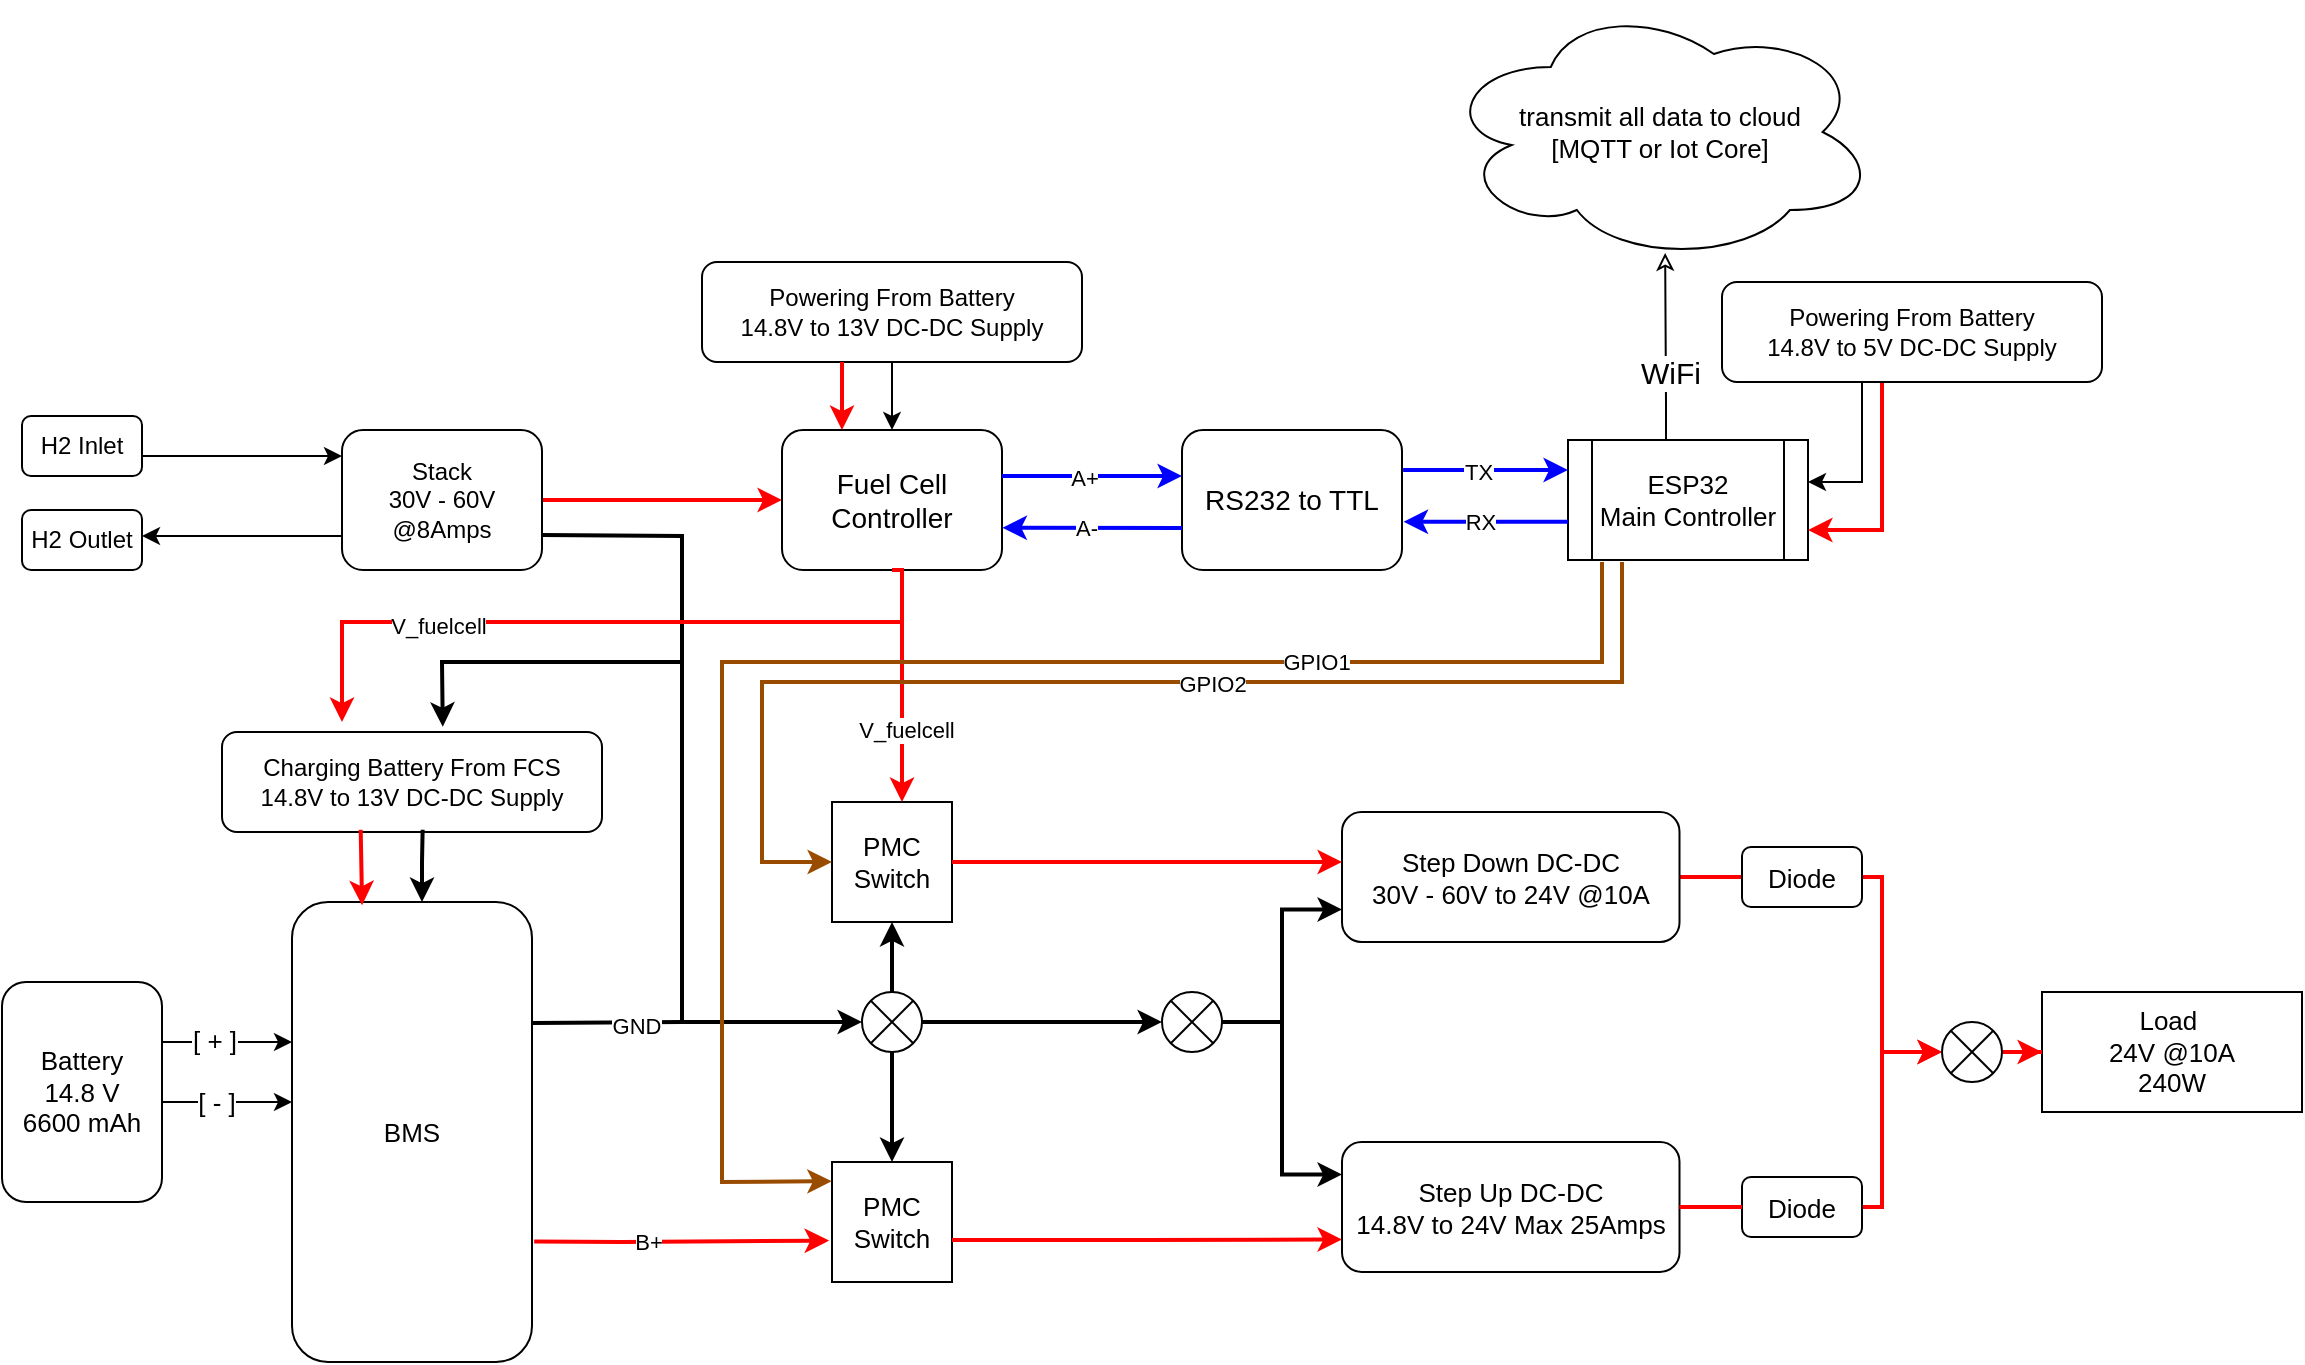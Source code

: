 <mxfile version="20.6.0" type="device"><diagram id="8FJFGHgAoVDBpsYPh-L9" name="Page-1"><mxGraphModel dx="1231" dy="428" grid="1" gridSize="10" guides="1" tooltips="1" connect="1" arrows="1" fold="1" page="1" pageScale="1" pageWidth="1169" pageHeight="827" math="0" shadow="0"><root><mxCell id="0"/><mxCell id="1" parent="0"/><mxCell id="MVoyRE29OniGHeyLSLzW-28" style="edgeStyle=orthogonalEdgeStyle;rounded=0;orthogonalLoop=1;jettySize=auto;html=1;" parent="1" source="MVoyRE29OniGHeyLSLzW-27" target="MVoyRE29OniGHeyLSLzW-1" edge="1"><mxGeometry relative="1" as="geometry"><Array as="points"><mxPoint x="159" y="287"/><mxPoint x="159" y="287"/></Array></mxGeometry></mxCell><mxCell id="MVoyRE29OniGHeyLSLzW-30" style="edgeStyle=orthogonalEdgeStyle;rounded=0;orthogonalLoop=1;jettySize=auto;html=1;" parent="1" source="MVoyRE29OniGHeyLSLzW-1" target="MVoyRE29OniGHeyLSLzW-29" edge="1"><mxGeometry relative="1" as="geometry"><Array as="points"><mxPoint x="139" y="327"/><mxPoint x="139" y="327"/></Array></mxGeometry></mxCell><mxCell id="IZ3xWXofkNHuj8Nbwh-R-5" style="edgeStyle=orthogonalEdgeStyle;rounded=0;orthogonalLoop=1;jettySize=auto;html=1;entryX=0;entryY=0.5;entryDx=0;entryDy=0;endArrow=classic;endFill=1;strokeColor=#FF0000;strokeWidth=2;" parent="1" source="MVoyRE29OniGHeyLSLzW-1" target="MVoyRE29OniGHeyLSLzW-38" edge="1"><mxGeometry relative="1" as="geometry"/></mxCell><mxCell id="MVoyRE29OniGHeyLSLzW-1" value="Stack&lt;br&gt;30V - 60V @8Amps" style="rounded=1;whiteSpace=wrap;html=1;" parent="1" vertex="1"><mxGeometry x="189" y="274" width="100" height="70" as="geometry"/></mxCell><mxCell id="MVoyRE29OniGHeyLSLzW-27" value="H2 Inlet" style="rounded=1;whiteSpace=wrap;html=1;" parent="1" vertex="1"><mxGeometry x="29" y="267" width="60" height="30" as="geometry"/></mxCell><mxCell id="MVoyRE29OniGHeyLSLzW-29" value="H2 Outlet" style="rounded=1;whiteSpace=wrap;html=1;" parent="1" vertex="1"><mxGeometry x="29" y="314" width="60" height="30" as="geometry"/></mxCell><mxCell id="IZ3xWXofkNHuj8Nbwh-R-4" value="" style="edgeStyle=orthogonalEdgeStyle;rounded=0;orthogonalLoop=1;jettySize=auto;html=1;endArrow=classic;endFill=1;strokeColor=#000000;" parent="1" source="MVoyRE29OniGHeyLSLzW-31" target="MVoyRE29OniGHeyLSLzW-38" edge="1"><mxGeometry relative="1" as="geometry"/></mxCell><mxCell id="MVoyRE29OniGHeyLSLzW-31" value="Powering From Battery&lt;br&gt;14.8V to 13V DC-DC Supply" style="rounded=1;whiteSpace=wrap;html=1;" parent="1" vertex="1"><mxGeometry x="369" y="190" width="190" height="50" as="geometry"/></mxCell><mxCell id="MVoyRE29OniGHeyLSLzW-38" value="Fuel Cell Controller" style="rounded=1;whiteSpace=wrap;html=1;fontSize=14;" parent="1" vertex="1"><mxGeometry x="409" y="274" width="110" height="70" as="geometry"/></mxCell><mxCell id="-KIWpVMZE5VR5VvV41lW-10" value="" style="edgeStyle=orthogonalEdgeStyle;rounded=0;orthogonalLoop=1;jettySize=auto;html=1;fontSize=13;" parent="1" source="-KIWpVMZE5VR5VvV41lW-6" target="-KIWpVMZE5VR5VvV41lW-9" edge="1"><mxGeometry relative="1" as="geometry"><Array as="points"><mxPoint x="139" y="580"/><mxPoint x="139" y="580"/></Array></mxGeometry></mxCell><mxCell id="-KIWpVMZE5VR5VvV41lW-11" value="[ + ]" style="edgeLabel;html=1;align=center;verticalAlign=middle;resizable=0;points=[];fontSize=13;" parent="-KIWpVMZE5VR5VvV41lW-10" vertex="1" connectable="0"><mxGeometry x="-0.197" y="1" relative="1" as="geometry"><mxPoint as="offset"/></mxGeometry></mxCell><mxCell id="-KIWpVMZE5VR5VvV41lW-12" style="edgeStyle=orthogonalEdgeStyle;rounded=0;orthogonalLoop=1;jettySize=auto;html=1;fontSize=13;" parent="1" source="-KIWpVMZE5VR5VvV41lW-6" target="-KIWpVMZE5VR5VvV41lW-9" edge="1"><mxGeometry relative="1" as="geometry"><mxPoint x="189" y="535" as="targetPoint"/><Array as="points"><mxPoint x="149" y="610"/><mxPoint x="149" y="610"/></Array></mxGeometry></mxCell><mxCell id="-KIWpVMZE5VR5VvV41lW-13" value="[ - ]" style="edgeLabel;html=1;align=center;verticalAlign=middle;resizable=0;points=[];fontSize=13;" parent="-KIWpVMZE5VR5VvV41lW-12" vertex="1" connectable="0"><mxGeometry x="-0.254" relative="1" as="geometry"><mxPoint x="3" as="offset"/></mxGeometry></mxCell><mxCell id="-KIWpVMZE5VR5VvV41lW-6" value="Battery&lt;br&gt;14.8 V&lt;br&gt;6600 mAh" style="rounded=1;whiteSpace=wrap;html=1;fontSize=13;" parent="1" vertex="1"><mxGeometry x="19" y="550" width="80" height="110" as="geometry"/></mxCell><mxCell id="-KIWpVMZE5VR5VvV41lW-9" value="BMS" style="rounded=1;whiteSpace=wrap;html=1;fontSize=13;" parent="1" vertex="1"><mxGeometry x="164" y="510" width="120" height="230" as="geometry"/></mxCell><mxCell id="-KIWpVMZE5VR5VvV41lW-14" value="PMC&lt;br&gt;Switch" style="whiteSpace=wrap;html=1;fontSize=13;" parent="1" vertex="1"><mxGeometry x="434" y="460" width="60" height="60" as="geometry"/></mxCell><mxCell id="-KIWpVMZE5VR5VvV41lW-16" value="Load&amp;nbsp;&lt;br&gt;24V @10A&lt;br&gt;240W" style="whiteSpace=wrap;html=1;fontSize=13;" parent="1" vertex="1"><mxGeometry x="1039" y="555" width="130" height="60" as="geometry"/></mxCell><mxCell id="-KIWpVMZE5VR5VvV41lW-18" value="PMC&lt;br&gt;Switch" style="whiteSpace=wrap;html=1;fontSize=13;" parent="1" vertex="1"><mxGeometry x="434" y="640" width="60" height="60" as="geometry"/></mxCell><mxCell id="u0ssO8TkSCwSGiPrqr5i-16" style="edgeStyle=orthogonalEdgeStyle;rounded=0;orthogonalLoop=1;jettySize=auto;html=1;entryX=0;entryY=0.5;entryDx=0;entryDy=0;entryPerimeter=0;strokeColor=#FF0000;strokeWidth=2;" edge="1" parent="1" source="-KIWpVMZE5VR5VvV41lW-21" target="u0ssO8TkSCwSGiPrqr5i-14"><mxGeometry relative="1" as="geometry"><Array as="points"><mxPoint x="959" y="498"/><mxPoint x="959" y="585"/></Array></mxGeometry></mxCell><mxCell id="-KIWpVMZE5VR5VvV41lW-21" value="Step Down DC-DC&lt;br&gt;30V - 60V to 24V @10A" style="rounded=1;whiteSpace=wrap;html=1;fontSize=13;" parent="1" vertex="1"><mxGeometry x="689" y="465" width="168.75" height="65" as="geometry"/></mxCell><mxCell id="-KIWpVMZE5VR5VvV41lW-52" style="edgeStyle=orthogonalEdgeStyle;rounded=0;orthogonalLoop=1;jettySize=auto;html=1;entryX=0.513;entryY=0.965;entryDx=0;entryDy=0;entryPerimeter=0;fontSize=13;endArrow=classic;endFill=0;" parent="1" source="-KIWpVMZE5VR5VvV41lW-40" target="-KIWpVMZE5VR5VvV41lW-51" edge="1"><mxGeometry relative="1" as="geometry"><Array as="points"><mxPoint x="851" y="260"/><mxPoint x="851" y="260"/></Array></mxGeometry></mxCell><mxCell id="-KIWpVMZE5VR5VvV41lW-53" value="&lt;font style=&quot;font-size: 15px;&quot;&gt;WiFi&lt;/font&gt;" style="edgeLabel;html=1;align=center;verticalAlign=middle;resizable=0;points=[];fontSize=13;" parent="-KIWpVMZE5VR5VvV41lW-52" vertex="1" connectable="0"><mxGeometry x="-0.261" y="-2" relative="1" as="geometry"><mxPoint as="offset"/></mxGeometry></mxCell><mxCell id="DMloignzVliYSpO8fLt_-2" value="" style="edgeStyle=orthogonalEdgeStyle;rounded=0;orthogonalLoop=1;jettySize=auto;html=1;" parent="1" target="-KIWpVMZE5VR5VvV41lW-40" edge="1"><mxGeometry relative="1" as="geometry"><mxPoint x="970.75" y="249.0" as="sourcePoint"/><Array as="points"><mxPoint x="949" y="249"/><mxPoint x="949" y="300"/></Array></mxGeometry></mxCell><mxCell id="-KIWpVMZE5VR5VvV41lW-40" value="ESP32&lt;br&gt;Main Controller" style="shape=process;whiteSpace=wrap;html=1;backgroundOutline=1;fontSize=13;" parent="1" vertex="1"><mxGeometry x="802" y="279" width="120" height="60" as="geometry"/></mxCell><mxCell id="-KIWpVMZE5VR5VvV41lW-44" value="RS232 to TTL" style="rounded=1;whiteSpace=wrap;html=1;fontSize=14;" parent="1" vertex="1"><mxGeometry x="609" y="274" width="110" height="70" as="geometry"/></mxCell><mxCell id="-KIWpVMZE5VR5VvV41lW-51" value="transmit all data to cloud&lt;br&gt;[MQTT or Iot Core]" style="ellipse;shape=cloud;whiteSpace=wrap;html=1;fontSize=13;" parent="1" vertex="1"><mxGeometry x="739" y="60" width="217.5" height="130" as="geometry"/></mxCell><mxCell id="IZ3xWXofkNHuj8Nbwh-R-7" value="" style="endArrow=classic;html=1;rounded=0;strokeColor=#FF0000;strokeWidth=2;" parent="1" edge="1"><mxGeometry width="50" height="50" relative="1" as="geometry"><mxPoint x="439" y="240" as="sourcePoint"/><mxPoint x="439" y="274" as="targetPoint"/></mxGeometry></mxCell><mxCell id="IZ3xWXofkNHuj8Nbwh-R-8" value="" style="endArrow=classic;html=1;rounded=0;strokeColor=#FF0000;strokeWidth=2;exitX=1.009;exitY=0.738;exitDx=0;exitDy=0;exitPerimeter=0;entryX=-0.024;entryY=0.655;entryDx=0;entryDy=0;entryPerimeter=0;" parent="1" source="-KIWpVMZE5VR5VvV41lW-9" target="-KIWpVMZE5VR5VvV41lW-18" edge="1"><mxGeometry width="50" height="50" relative="1" as="geometry"><mxPoint x="619" y="560" as="sourcePoint"/><mxPoint x="669" y="510" as="targetPoint"/><Array as="points"><mxPoint x="329" y="680"/></Array></mxGeometry></mxCell><mxCell id="IZ3xWXofkNHuj8Nbwh-R-36" value="B+" style="edgeLabel;html=1;align=center;verticalAlign=middle;resizable=0;points=[];" parent="IZ3xWXofkNHuj8Nbwh-R-8" vertex="1" connectable="0"><mxGeometry x="0.063" y="-2" relative="1" as="geometry"><mxPoint x="-22" y="-2" as="offset"/></mxGeometry></mxCell><mxCell id="IZ3xWXofkNHuj8Nbwh-R-10" value="" style="endArrow=classic;html=1;rounded=0;strokeColor=#0000FF;strokeWidth=2;entryX=0;entryY=0.25;entryDx=0;entryDy=0;exitX=1.005;exitY=0.286;exitDx=0;exitDy=0;exitPerimeter=0;" parent="1" source="-KIWpVMZE5VR5VvV41lW-44" target="-KIWpVMZE5VR5VvV41lW-40" edge="1"><mxGeometry width="50" height="50" relative="1" as="geometry"><mxPoint x="649" y="410" as="sourcePoint"/><mxPoint x="699" y="360" as="targetPoint"/></mxGeometry></mxCell><mxCell id="IZ3xWXofkNHuj8Nbwh-R-12" value="TX" style="edgeLabel;html=1;align=center;verticalAlign=middle;resizable=0;points=[];" parent="IZ3xWXofkNHuj8Nbwh-R-10" vertex="1" connectable="0"><mxGeometry x="-0.09" y="-1" relative="1" as="geometry"><mxPoint as="offset"/></mxGeometry></mxCell><mxCell id="IZ3xWXofkNHuj8Nbwh-R-11" value="" style="endArrow=classic;html=1;rounded=0;strokeColor=#0000FF;strokeWidth=2;entryX=1.007;entryY=0.655;entryDx=0;entryDy=0;entryPerimeter=0;exitX=0;exitY=0.681;exitDx=0;exitDy=0;exitPerimeter=0;" parent="1" source="-KIWpVMZE5VR5VvV41lW-40" target="-KIWpVMZE5VR5VvV41lW-44" edge="1"><mxGeometry width="50" height="50" relative="1" as="geometry"><mxPoint x="799" y="320" as="sourcePoint"/><mxPoint x="789" y="290" as="targetPoint"/></mxGeometry></mxCell><mxCell id="IZ3xWXofkNHuj8Nbwh-R-13" value="RX" style="edgeLabel;html=1;align=center;verticalAlign=middle;resizable=0;points=[];" parent="IZ3xWXofkNHuj8Nbwh-R-11" vertex="1" connectable="0"><mxGeometry x="0.19" relative="1" as="geometry"><mxPoint x="5" as="offset"/></mxGeometry></mxCell><mxCell id="IZ3xWXofkNHuj8Nbwh-R-14" value="" style="endArrow=classic;html=1;rounded=0;strokeColor=#0000FF;strokeWidth=2;exitX=1.005;exitY=0.286;exitDx=0;exitDy=0;exitPerimeter=0;" parent="1" edge="1"><mxGeometry width="50" height="50" relative="1" as="geometry"><mxPoint x="519" y="297.02" as="sourcePoint"/><mxPoint x="609" y="297" as="targetPoint"/></mxGeometry></mxCell><mxCell id="IZ3xWXofkNHuj8Nbwh-R-15" value="A+" style="edgeLabel;html=1;align=center;verticalAlign=middle;resizable=0;points=[];" parent="IZ3xWXofkNHuj8Nbwh-R-14" vertex="1" connectable="0"><mxGeometry x="-0.09" y="-1" relative="1" as="geometry"><mxPoint as="offset"/></mxGeometry></mxCell><mxCell id="IZ3xWXofkNHuj8Nbwh-R-16" value="" style="endArrow=classic;html=1;rounded=0;strokeColor=#0000FF;strokeWidth=2;entryX=1.007;entryY=0.655;entryDx=0;entryDy=0;entryPerimeter=0;" parent="1" edge="1"><mxGeometry width="50" height="50" relative="1" as="geometry"><mxPoint x="609" y="323" as="sourcePoint"/><mxPoint x="519.22" y="322.85" as="targetPoint"/></mxGeometry></mxCell><mxCell id="IZ3xWXofkNHuj8Nbwh-R-17" value="A-" style="edgeLabel;html=1;align=center;verticalAlign=middle;resizable=0;points=[];" parent="IZ3xWXofkNHuj8Nbwh-R-16" vertex="1" connectable="0"><mxGeometry x="0.19" relative="1" as="geometry"><mxPoint x="5" as="offset"/></mxGeometry></mxCell><mxCell id="IZ3xWXofkNHuj8Nbwh-R-18" style="edgeStyle=orthogonalEdgeStyle;rounded=0;orthogonalLoop=1;jettySize=auto;html=1;endArrow=classic;endFill=1;strokeColor=#FF0000;strokeWidth=2;exitX=0.5;exitY=1;exitDx=0;exitDy=0;" parent="1" source="MVoyRE29OniGHeyLSLzW-38" edge="1"><mxGeometry relative="1" as="geometry"><mxPoint x="299" y="319" as="sourcePoint"/><mxPoint x="469" y="460" as="targetPoint"/><Array as="points"><mxPoint x="469" y="344"/><mxPoint x="469" y="460"/></Array></mxGeometry></mxCell><mxCell id="IZ3xWXofkNHuj8Nbwh-R-38" value="V_fuelcell" style="edgeLabel;html=1;align=center;verticalAlign=middle;resizable=0;points=[];" parent="IZ3xWXofkNHuj8Nbwh-R-18" vertex="1" connectable="0"><mxGeometry x="0.405" y="2" relative="1" as="geometry"><mxPoint as="offset"/></mxGeometry></mxCell><mxCell id="IZ3xWXofkNHuj8Nbwh-R-19" value="" style="endArrow=classic;html=1;rounded=0;strokeColor=#000000;strokeWidth=2;exitX=1;exitY=0.75;exitDx=0;exitDy=0;entryX=0;entryY=0.5;entryDx=0;entryDy=0;entryPerimeter=0;" parent="1" source="MVoyRE29OniGHeyLSLzW-1" target="IZ3xWXofkNHuj8Nbwh-R-20" edge="1"><mxGeometry width="50" height="50" relative="1" as="geometry"><mxPoint x="539" y="550" as="sourcePoint"/><mxPoint x="589" y="500" as="targetPoint"/><Array as="points"><mxPoint x="359" y="327"/><mxPoint x="359" y="570"/><mxPoint x="409" y="570"/></Array></mxGeometry></mxCell><mxCell id="IZ3xWXofkNHuj8Nbwh-R-20" value="" style="verticalLabelPosition=bottom;verticalAlign=top;html=1;shape=mxgraph.flowchart.or;" parent="1" vertex="1"><mxGeometry x="449" y="555" width="30" height="30" as="geometry"/></mxCell><mxCell id="IZ3xWXofkNHuj8Nbwh-R-22" value="" style="endArrow=none;html=1;rounded=0;strokeColor=#000000;strokeWidth=2;exitX=1.003;exitY=0.263;exitDx=0;exitDy=0;exitPerimeter=0;endFill=0;" parent="1" source="-KIWpVMZE5VR5VvV41lW-9" edge="1"><mxGeometry width="50" height="50" relative="1" as="geometry"><mxPoint x="299.12" y="577.62" as="sourcePoint"/><mxPoint x="359" y="570" as="targetPoint"/></mxGeometry></mxCell><mxCell id="IZ3xWXofkNHuj8Nbwh-R-37" value="GND" style="edgeLabel;html=1;align=center;verticalAlign=middle;resizable=0;points=[];" parent="IZ3xWXofkNHuj8Nbwh-R-22" vertex="1" connectable="0"><mxGeometry x="0.379" y="-2" relative="1" as="geometry"><mxPoint as="offset"/></mxGeometry></mxCell><mxCell id="IZ3xWXofkNHuj8Nbwh-R-23" value="" style="endArrow=classic;html=1;rounded=0;strokeColor=#000000;strokeWidth=2;exitX=0.5;exitY=0;exitDx=0;exitDy=0;exitPerimeter=0;entryX=0.5;entryY=1;entryDx=0;entryDy=0;" parent="1" source="IZ3xWXofkNHuj8Nbwh-R-20" target="-KIWpVMZE5VR5VvV41lW-14" edge="1"><mxGeometry width="50" height="50" relative="1" as="geometry"><mxPoint x="499" y="560" as="sourcePoint"/><mxPoint x="549" y="510" as="targetPoint"/></mxGeometry></mxCell><mxCell id="IZ3xWXofkNHuj8Nbwh-R-24" value="" style="endArrow=classic;html=1;rounded=0;strokeColor=#000000;strokeWidth=2;exitX=0.5;exitY=1;exitDx=0;exitDy=0;exitPerimeter=0;entryX=0.5;entryY=0;entryDx=0;entryDy=0;" parent="1" source="IZ3xWXofkNHuj8Nbwh-R-20" target="-KIWpVMZE5VR5VvV41lW-18" edge="1"><mxGeometry width="50" height="50" relative="1" as="geometry"><mxPoint x="499" y="640" as="sourcePoint"/><mxPoint x="549" y="590" as="targetPoint"/></mxGeometry></mxCell><mxCell id="IZ3xWXofkNHuj8Nbwh-R-25" style="edgeStyle=orthogonalEdgeStyle;rounded=0;orthogonalLoop=1;jettySize=auto;html=1;endArrow=classic;endFill=1;strokeColor=#FF0000;strokeWidth=2;" parent="1" source="-KIWpVMZE5VR5VvV41lW-14" edge="1"><mxGeometry relative="1" as="geometry"><mxPoint x="474" y="354" as="sourcePoint"/><mxPoint x="689" y="490" as="targetPoint"/><Array as="points"><mxPoint x="689" y="490"/></Array></mxGeometry></mxCell><mxCell id="IZ3xWXofkNHuj8Nbwh-R-26" style="edgeStyle=orthogonalEdgeStyle;rounded=0;orthogonalLoop=1;jettySize=auto;html=1;endArrow=classic;endFill=1;strokeColor=#FF0000;strokeWidth=2;entryX=0;entryY=0.75;entryDx=0;entryDy=0;" parent="1" source="-KIWpVMZE5VR5VvV41lW-18" edge="1" target="u0ssO8TkSCwSGiPrqr5i-8"><mxGeometry relative="1" as="geometry"><mxPoint x="504" y="500" as="sourcePoint"/><mxPoint x="659" y="662" as="targetPoint"/><Array as="points"><mxPoint x="589" y="679"/><mxPoint x="589" y="679"/></Array></mxGeometry></mxCell><mxCell id="IZ3xWXofkNHuj8Nbwh-R-31" value="" style="endArrow=classic;html=1;rounded=0;strokeColor=#000000;strokeWidth=2;exitX=1;exitY=0.5;exitDx=0;exitDy=0;exitPerimeter=0;" parent="1" source="IZ3xWXofkNHuj8Nbwh-R-20" edge="1"><mxGeometry width="50" height="50" relative="1" as="geometry"><mxPoint x="669" y="650" as="sourcePoint"/><mxPoint x="599" y="570" as="targetPoint"/><Array as="points"><mxPoint x="569" y="570"/></Array></mxGeometry></mxCell><mxCell id="IZ3xWXofkNHuj8Nbwh-R-32" value="" style="endArrow=classic;html=1;rounded=0;strokeColor=#994C00;strokeWidth=2;entryX=0;entryY=0.5;entryDx=0;entryDy=0;" parent="1" target="-KIWpVMZE5VR5VvV41lW-14" edge="1"><mxGeometry width="50" height="50" relative="1" as="geometry"><mxPoint x="829" y="340" as="sourcePoint"/><mxPoint x="629" y="520" as="targetPoint"/><Array as="points"><mxPoint x="829" y="400"/><mxPoint x="399" y="400"/><mxPoint x="399" y="490"/></Array></mxGeometry></mxCell><mxCell id="IZ3xWXofkNHuj8Nbwh-R-35" value="GPIO2" style="edgeLabel;html=1;align=center;verticalAlign=middle;resizable=0;points=[];" parent="IZ3xWXofkNHuj8Nbwh-R-32" vertex="1" connectable="0"><mxGeometry x="-0.138" y="1" relative="1" as="geometry"><mxPoint as="offset"/></mxGeometry></mxCell><mxCell id="IZ3xWXofkNHuj8Nbwh-R-33" value="" style="endArrow=classic;html=1;rounded=0;strokeColor=#994C00;strokeWidth=2;entryX=-0.002;entryY=0.16;entryDx=0;entryDy=0;entryPerimeter=0;" parent="1" target="-KIWpVMZE5VR5VvV41lW-18" edge="1"><mxGeometry width="50" height="50" relative="1" as="geometry"><mxPoint x="819" y="340" as="sourcePoint"/><mxPoint x="429" y="650" as="targetPoint"/><Array as="points"><mxPoint x="819" y="390"/><mxPoint x="379" y="390"/><mxPoint x="379" y="650"/></Array></mxGeometry></mxCell><mxCell id="IZ3xWXofkNHuj8Nbwh-R-34" value="GPIO1" style="edgeLabel;html=1;align=center;verticalAlign=middle;resizable=0;points=[];" parent="IZ3xWXofkNHuj8Nbwh-R-33" vertex="1" connectable="0"><mxGeometry x="-0.521" relative="1" as="geometry"><mxPoint as="offset"/></mxGeometry></mxCell><mxCell id="u0ssO8TkSCwSGiPrqr5i-1" value="Charging Battery From FCS&lt;br&gt;14.8V to 13V DC-DC Supply" style="rounded=1;whiteSpace=wrap;html=1;" vertex="1" parent="1"><mxGeometry x="129" y="425" width="190" height="50" as="geometry"/></mxCell><mxCell id="u0ssO8TkSCwSGiPrqr5i-2" style="edgeStyle=orthogonalEdgeStyle;rounded=0;orthogonalLoop=1;jettySize=auto;html=1;endArrow=classic;endFill=1;strokeColor=#FF0000;strokeWidth=2;" edge="1" parent="1"><mxGeometry relative="1" as="geometry"><mxPoint x="469" y="370" as="sourcePoint"/><mxPoint x="189" y="420" as="targetPoint"/><Array as="points"><mxPoint x="189" y="370"/></Array></mxGeometry></mxCell><mxCell id="u0ssO8TkSCwSGiPrqr5i-3" value="V_fuelcell" style="edgeLabel;html=1;align=center;verticalAlign=middle;resizable=0;points=[];" vertex="1" connectable="0" parent="u0ssO8TkSCwSGiPrqr5i-2"><mxGeometry x="0.405" y="2" relative="1" as="geometry"><mxPoint as="offset"/></mxGeometry></mxCell><mxCell id="u0ssO8TkSCwSGiPrqr5i-4" value="" style="endArrow=classic;html=1;rounded=0;entryX=0.581;entryY=-0.053;entryDx=0;entryDy=0;entryPerimeter=0;strokeWidth=2;" edge="1" parent="1" target="u0ssO8TkSCwSGiPrqr5i-1"><mxGeometry width="50" height="50" relative="1" as="geometry"><mxPoint x="359" y="390" as="sourcePoint"/><mxPoint x="239" y="390" as="targetPoint"/><Array as="points"><mxPoint x="239" y="390"/></Array></mxGeometry></mxCell><mxCell id="u0ssO8TkSCwSGiPrqr5i-5" value="" style="endArrow=classic;html=1;rounded=0;strokeWidth=2;exitX=0.528;exitY=0.977;exitDx=0;exitDy=0;exitPerimeter=0;" edge="1" parent="1" source="u0ssO8TkSCwSGiPrqr5i-1"><mxGeometry width="50" height="50" relative="1" as="geometry"><mxPoint x="229" y="480" as="sourcePoint"/><mxPoint x="229" y="510" as="targetPoint"/><Array as="points"><mxPoint x="229" y="490"/></Array></mxGeometry></mxCell><mxCell id="u0ssO8TkSCwSGiPrqr5i-6" value="" style="endArrow=classic;html=1;rounded=0;strokeWidth=2;exitX=0.365;exitY=0.977;exitDx=0;exitDy=0;exitPerimeter=0;entryX=0.292;entryY=0.007;entryDx=0;entryDy=0;entryPerimeter=0;strokeColor=#FF0000;" edge="1" parent="1" source="u0ssO8TkSCwSGiPrqr5i-1" target="-KIWpVMZE5VR5VvV41lW-9"><mxGeometry width="50" height="50" relative="1" as="geometry"><mxPoint x="169" y="530" as="sourcePoint"/><mxPoint x="219" y="480" as="targetPoint"/></mxGeometry></mxCell><mxCell id="u0ssO8TkSCwSGiPrqr5i-17" style="edgeStyle=orthogonalEdgeStyle;rounded=0;orthogonalLoop=1;jettySize=auto;html=1;entryX=0;entryY=0.5;entryDx=0;entryDy=0;entryPerimeter=0;strokeColor=#FF0000;strokeWidth=2;startArrow=none;" edge="1" parent="1" source="u0ssO8TkSCwSGiPrqr5i-19" target="u0ssO8TkSCwSGiPrqr5i-14"><mxGeometry relative="1" as="geometry"><Array as="points"><mxPoint x="959" y="662"/><mxPoint x="959" y="585"/></Array></mxGeometry></mxCell><mxCell id="u0ssO8TkSCwSGiPrqr5i-8" value="Step Up DC-DC&lt;br&gt;14.8V to 24V Max 25Amps" style="rounded=1;whiteSpace=wrap;html=1;fontSize=13;" vertex="1" parent="1"><mxGeometry x="689" y="630" width="168.75" height="65" as="geometry"/></mxCell><mxCell id="u0ssO8TkSCwSGiPrqr5i-12" style="edgeStyle=orthogonalEdgeStyle;rounded=0;orthogonalLoop=1;jettySize=auto;html=1;entryX=0;entryY=0.75;entryDx=0;entryDy=0;strokeColor=#000000;strokeWidth=2;" edge="1" parent="1" source="u0ssO8TkSCwSGiPrqr5i-11" target="-KIWpVMZE5VR5VvV41lW-21"><mxGeometry relative="1" as="geometry"/></mxCell><mxCell id="u0ssO8TkSCwSGiPrqr5i-13" style="edgeStyle=orthogonalEdgeStyle;rounded=0;orthogonalLoop=1;jettySize=auto;html=1;entryX=0;entryY=0.25;entryDx=0;entryDy=0;strokeColor=#000000;strokeWidth=2;" edge="1" parent="1" source="u0ssO8TkSCwSGiPrqr5i-11" target="u0ssO8TkSCwSGiPrqr5i-8"><mxGeometry relative="1" as="geometry"/></mxCell><mxCell id="u0ssO8TkSCwSGiPrqr5i-11" value="" style="verticalLabelPosition=bottom;verticalAlign=top;html=1;shape=mxgraph.flowchart.or;" vertex="1" parent="1"><mxGeometry x="599" y="555" width="30" height="30" as="geometry"/></mxCell><mxCell id="u0ssO8TkSCwSGiPrqr5i-15" value="" style="edgeStyle=orthogonalEdgeStyle;rounded=0;orthogonalLoop=1;jettySize=auto;html=1;strokeColor=#FF0000;strokeWidth=2;" edge="1" parent="1" source="u0ssO8TkSCwSGiPrqr5i-14" target="-KIWpVMZE5VR5VvV41lW-16"><mxGeometry relative="1" as="geometry"/></mxCell><mxCell id="u0ssO8TkSCwSGiPrqr5i-14" value="" style="verticalLabelPosition=bottom;verticalAlign=top;html=1;shape=mxgraph.flowchart.or;" vertex="1" parent="1"><mxGeometry x="989" y="570" width="30" height="30" as="geometry"/></mxCell><mxCell id="u0ssO8TkSCwSGiPrqr5i-18" value="Diode" style="rounded=1;whiteSpace=wrap;html=1;fontSize=13;rotation=0;" vertex="1" parent="1"><mxGeometry x="889" y="482.5" width="60" height="30" as="geometry"/></mxCell><mxCell id="u0ssO8TkSCwSGiPrqr5i-19" value="Diode" style="rounded=1;whiteSpace=wrap;html=1;fontSize=13;" vertex="1" parent="1"><mxGeometry x="889" y="647.5" width="60" height="30" as="geometry"/></mxCell><mxCell id="u0ssO8TkSCwSGiPrqr5i-20" value="" style="edgeStyle=orthogonalEdgeStyle;rounded=0;orthogonalLoop=1;jettySize=auto;html=1;entryX=0;entryY=0.5;entryDx=0;entryDy=0;entryPerimeter=0;strokeColor=#FF0000;strokeWidth=2;endArrow=none;" edge="1" parent="1" source="u0ssO8TkSCwSGiPrqr5i-8" target="u0ssO8TkSCwSGiPrqr5i-19"><mxGeometry relative="1" as="geometry"><mxPoint x="857.75" y="662.467" as="sourcePoint"/><mxPoint x="1007.75" y="585" as="targetPoint"/><Array as="points"/></mxGeometry></mxCell><mxCell id="u0ssO8TkSCwSGiPrqr5i-23" style="edgeStyle=orthogonalEdgeStyle;rounded=0;orthogonalLoop=1;jettySize=auto;html=1;entryX=1;entryY=0.75;entryDx=0;entryDy=0;strokeColor=#FF0000;strokeWidth=2;" edge="1" parent="1" target="-KIWpVMZE5VR5VvV41lW-40"><mxGeometry relative="1" as="geometry"><mxPoint x="959" y="250" as="sourcePoint"/><Array as="points"><mxPoint x="959" y="324"/></Array></mxGeometry></mxCell><mxCell id="u0ssO8TkSCwSGiPrqr5i-21" value="Powering From Battery&lt;br&gt;14.8V to 5V DC-DC Supply" style="rounded=1;whiteSpace=wrap;html=1;" vertex="1" parent="1"><mxGeometry x="879" y="200" width="190" height="50" as="geometry"/></mxCell></root></mxGraphModel></diagram></mxfile>